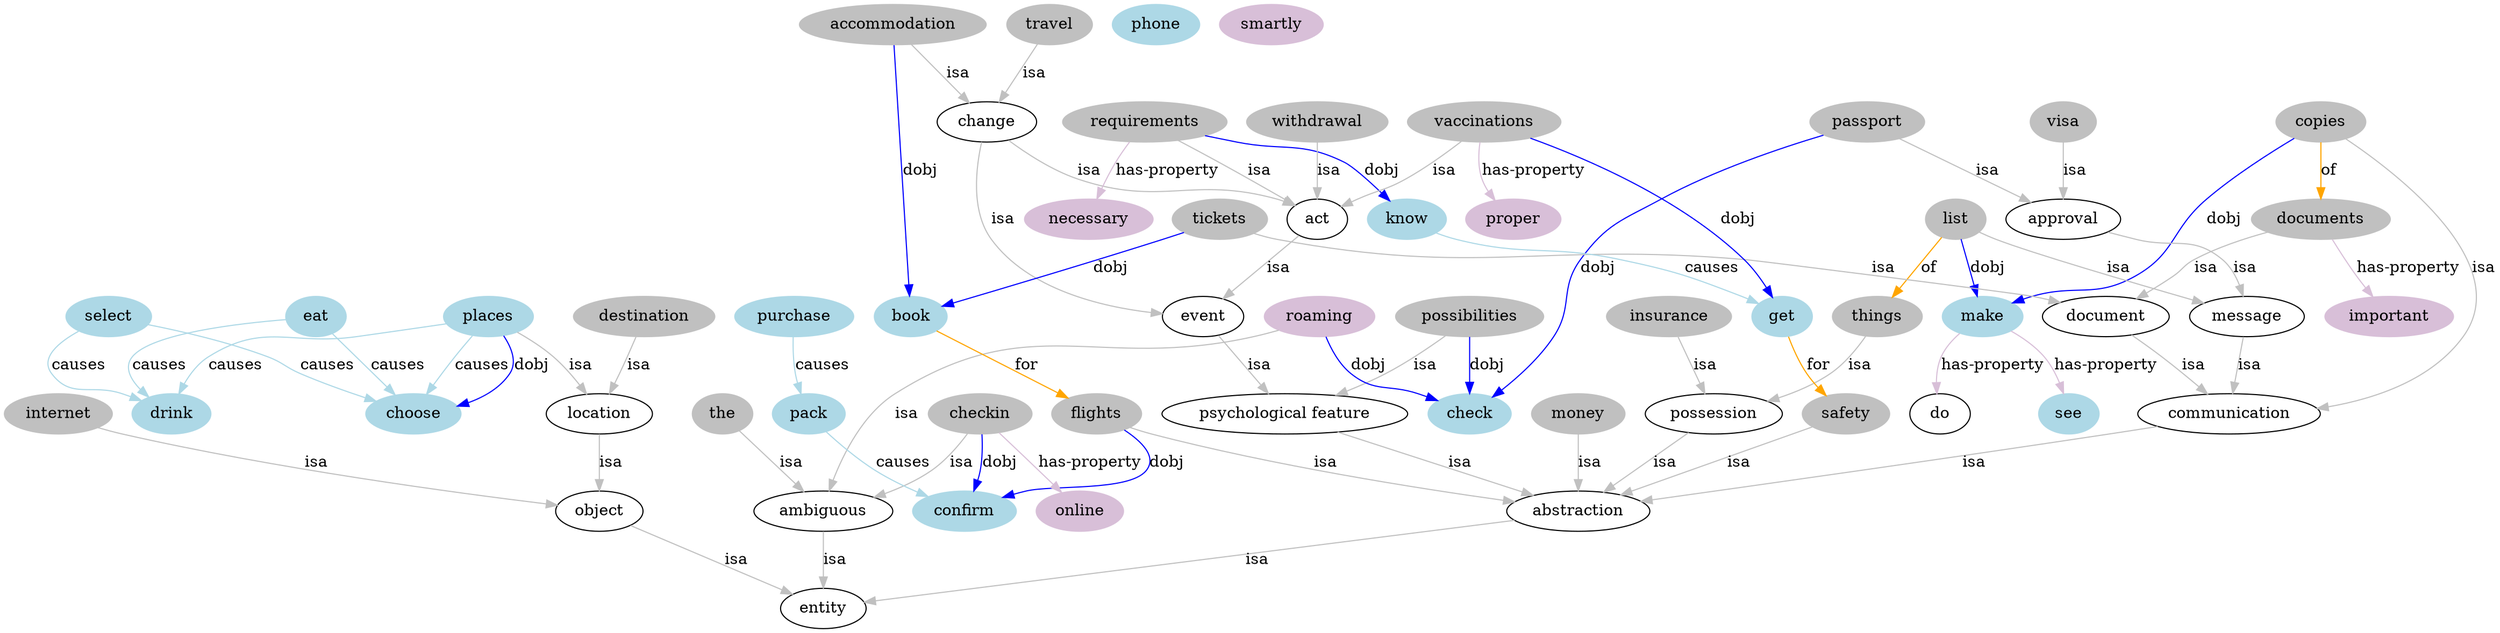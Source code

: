 digraph typehierarchy {
"change" -> "event" [label = "isa"  color = "grey"]
"accommodation" -> "change" [label = "isa"  color = "grey"]
"copies" -> "communication" [label = "isa"  color = "grey"]
"object" -> "entity" [label = "isa"  color = "grey"]
"destination" -> "location" [label = "isa"  color = "grey"]
"document" -> "communication" [label = "isa"  color = "grey"]
"flights" -> "abstraction" [label = "isa"  color = "grey"]
"possession" -> "abstraction" [label = "isa"  color = "grey"]
"insurance" -> "possession" [label = "isa"  color = "grey"]
"internet" -> "object" [label = "isa"  color = "grey"]
"list" -> "message" [label = "isa"  color = "grey"]
"money" -> "abstraction" [label = "isa"  color = "grey"]
"passport" -> "approval" [label = "isa"  color = "grey"]
"places" -> "location" [label = "isa"  color = "grey"]
"possibilities" -> "psychological feature" [label = "isa"  color = "grey"]
"requirements" -> "act" [label = "isa"  color = "grey"]
"safety" -> "abstraction" [label = "isa"  color = "grey"]
"things" -> "possession" [label = "isa"  color = "grey"]
"tickets" -> "document" [label = "isa"  color = "grey"]
"change" -> "act" [label = "isa"  color = "grey"]
"travel" -> "change" [label = "isa"  color = "grey"]
"vaccinations" -> "act" [label = "isa"  color = "grey"]
"visa" -> "approval" [label = "isa"  color = "grey"]
"withdrawal" -> "act" [label = "isa"  color = "grey"]
"the" -> "ambiguous" [label = "isa"  color = "grey"]
"roaming" -> "ambiguous" [label = "isa"  color = "grey"]
"documents" -> "document" [label = "isa"  color = "grey"]
"checkin" -> "ambiguous" [label = "isa"  color = "grey"]
"act" -> "event" [label = "isa"  color = "grey"]
"approval" -> "message" [label = "isa"  color = "grey"]
"message" -> "communication" [label = "isa"  color = "grey"]
"location" -> "object" [label = "isa"  color = "grey"]
"communication" -> "abstraction" [label = "isa"  color = "grey"]
"event" -> "psychological feature" [label = "isa"  color = "grey"]
"psychological feature" -> "abstraction" [label = "isa"  color = "grey"]
"abstraction" -> "entity" [label = "isa"  color = "grey"]
"ambiguous" -> "entity" [label = "isa"  color = "grey"]
"eat" -> "choose" [label = "causes"  color = "lightblue"]
"eat" -> "drink" [label = "causes"  color = "lightblue"]
"know" -> "get" [label = "causes"  color = "lightblue"]
"pack" -> "confirm" [label = "causes"  color = "lightblue"]
"places" -> "choose" [label = "causes"  color = "lightblue"]
"places" -> "drink" [label = "causes"  color = "lightblue"]
"purchase" -> "pack" [label = "causes"  color = "lightblue"]
"select" -> "choose" [label = "causes"  color = "lightblue"]
"select" -> "drink" [label = "causes"  color = "lightblue"]
"tickets" -> "book" [label = "dobj"  color = "blue"]
"accommodation" -> "book" [label = "dobj"  color = "blue"]
"list" -> "make" [label = "dobj"  color = "blue"]
"places" -> "choose" [label = "dobj"  color = "blue"]
"passport" -> "check" [label = "dobj"  color = "blue"]
"requirements" -> "know" [label = "dobj"  color = "blue"]
"vaccinations" -> "get" [label = "dobj"  color = "blue"]
"copies" -> "make" [label = "dobj"  color = "blue"]
"roaming" -> "check" [label = "dobj"  color = "blue"]
"possibilities" -> "check" [label = "dobj"  color = "blue"]
"flights" -> "confirm" [label = "dobj"  color = "blue"]
"checkin" -> "confirm" [label = "dobj"  color = "blue"]
"book" -> "flights" [label = "for"  color = "orange"]
"list" -> "things" [label = "of"  color = "orange"]
"get" -> "safety" [label = "for"  color = "orange"]
"copies" -> "documents" [label = "of"  color = "orange"]
"requirements" -> "necessary" [label = "has-property"  color = "thistle"]
"vaccinations" -> "proper" [label = "has-property"  color = "thistle"]
"documents" -> "important" [label = "has-property"  color = "thistle"]
"checkin" -> "online" [label = "has-property"  color = "thistle"]
"make" -> "see" [label = "has-property"  color = "thistle"]
"make" -> "do" [label = "has-property"  color = "thistle"]
"withdrawal"[color = "grey"  style = "filled"]
"visa"[color = "grey"  style = "filled"]
"vaccinations"[color = "grey"  style = "filled"]
"travel"[color = "grey"  style = "filled"]
"tickets"[color = "grey"  style = "filled"]
"things"[color = "grey"  style = "filled"]
"the"[color = "grey"  style = "filled"]
"safety"[color = "grey"  style = "filled"]
"roaming"[color = "grey"  style = "filled"]
"requirements"[color = "grey"  style = "filled"]
"possibilities"[color = "grey"  style = "filled"]
"places"[color = "grey"  style = "filled"]
"passport"[color = "grey"  style = "filled"]
"money"[color = "grey"  style = "filled"]
"list"[color = "grey"  style = "filled"]
"internet"[color = "grey"  style = "filled"]
"insurance"[color = "grey"  style = "filled"]
"flights"[color = "grey"  style = "filled"]
"documents"[color = "grey"  style = "filled"]
"destination"[color = "grey"  style = "filled"]
"copies"[color = "grey"  style = "filled"]
"checkin"[color = "grey"  style = "filled"]
"accommodation"[color = "grey"  style = "filled"]
"select"[color = "lightblue"  style = "filled"]
"see"[color = "lightblue"  style = "filled"]
"purchase"[color = "lightblue"  style = "filled"]
"places"[color = "lightblue"  style = "filled"]
"phone"[color = "lightblue"  style = "filled"]
"pack"[color = "lightblue"  style = "filled"]
"make"[color = "lightblue"  style = "filled"]
"know"[color = "lightblue"  style = "filled"]
"get"[color = "lightblue"  style = "filled"]
"eat"[color = "lightblue"  style = "filled"]
"drink"[color = "lightblue"  style = "filled"]
"confirm"[color = "lightblue"  style = "filled"]
"choose"[color = "lightblue"  style = "filled"]
"check"[color = "lightblue"  style = "filled"]
"book"[color = "lightblue"  style = "filled"]
"smartly"[color = "thistle"  style = "filled"]
"roaming"[color = "thistle"  style = "filled"]
"proper"[color = "thistle"  style = "filled"]
"online"[color = "thistle"  style = "filled"]
"necessary"[color = "thistle"  style = "filled"]
"important"[color = "thistle"  style = "filled"]
}